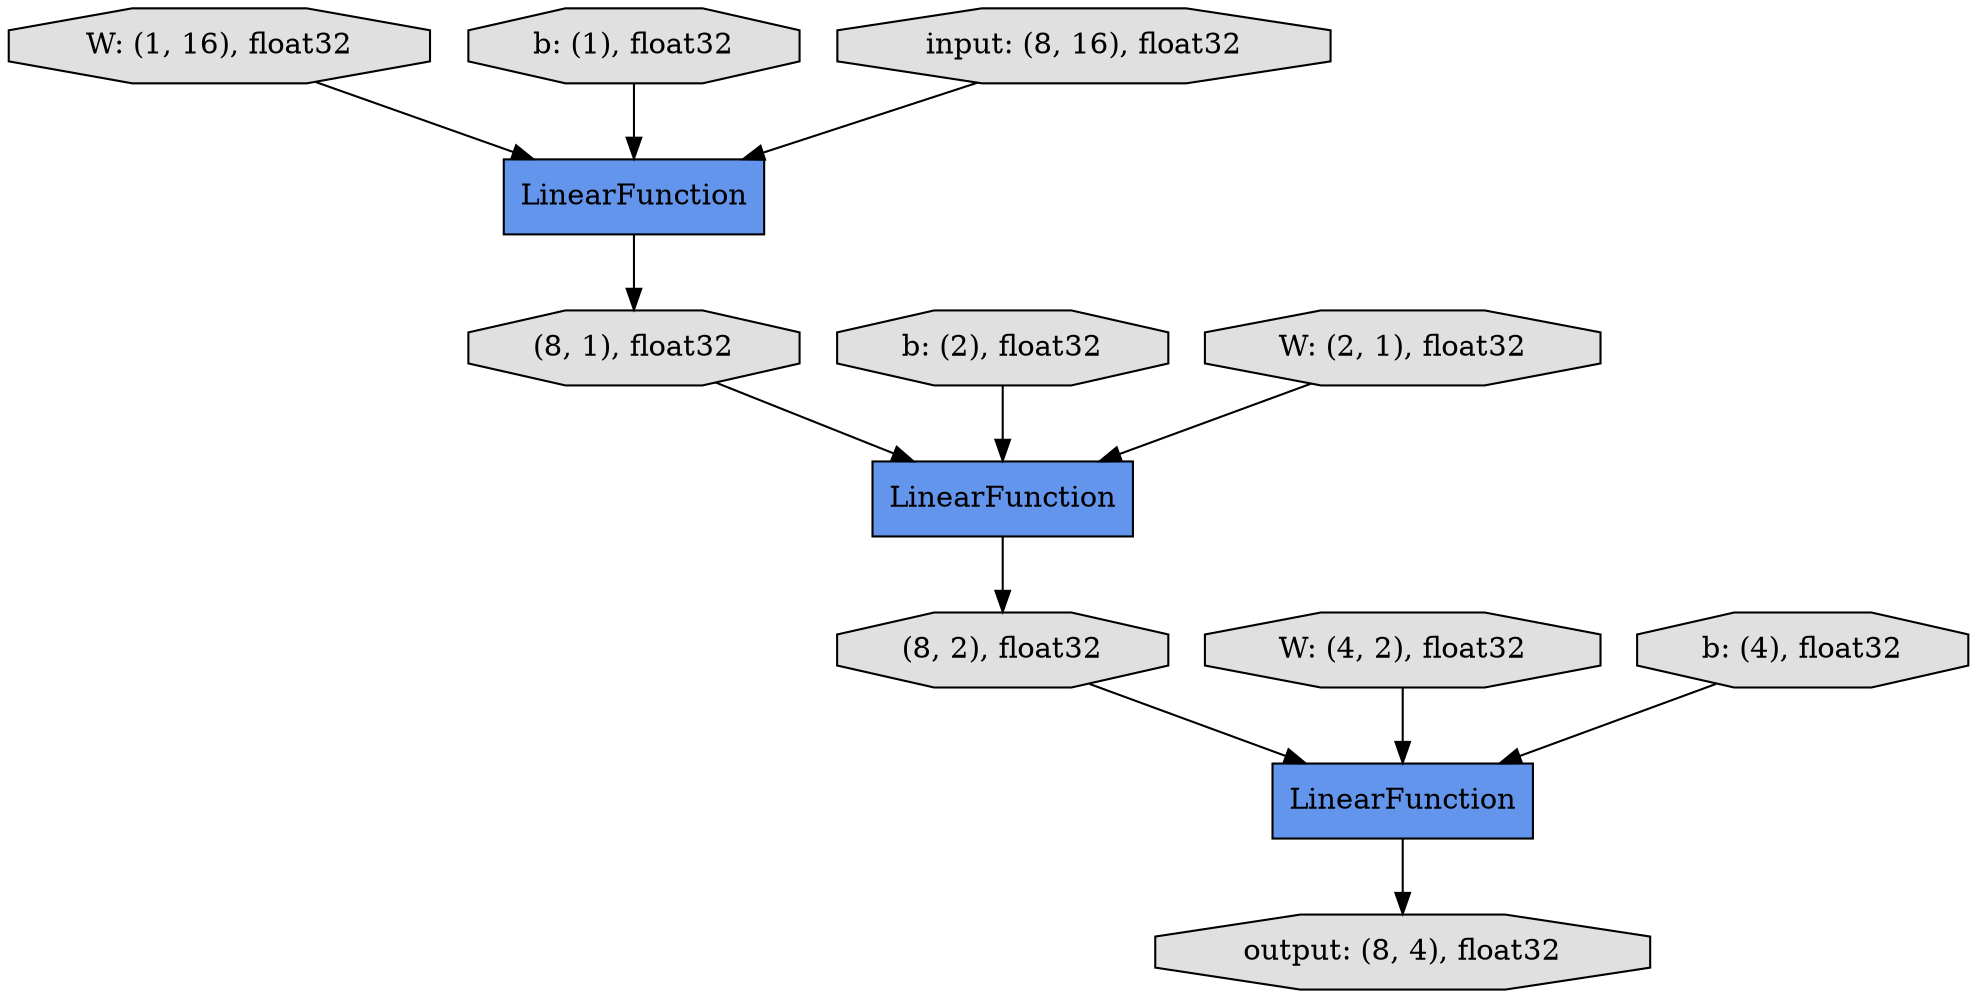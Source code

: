 digraph graphname{rankdir=TB;140718651134976 [label="W: (1, 16), float32",shape="octagon",fillcolor="#E0E0E0",style="filled"];140718459693600 [label="W: (4, 2), float32",shape="octagon",fillcolor="#E0E0E0",style="filled"];140718458786368 [label="LinearFunction",shape="record",fillcolor="#6495ED",style="filled"];140718459195520 [label="b: (4), float32",shape="octagon",fillcolor="#E0E0E0",style="filled"];140718459582112 [label="b: (2), float32",shape="octagon",fillcolor="#E0E0E0",style="filled"];140718458786536 [label="output: (8, 4), float32",shape="octagon",fillcolor="#E0E0E0",style="filled"];140718458786032 [label="(8, 2), float32",shape="octagon",fillcolor="#E0E0E0",style="filled"];140718458842864 [label="LinearFunction",shape="record",fillcolor="#6495ED",style="filled"];140718458786088 [label="LinearFunction",shape="record",fillcolor="#6495ED",style="filled"];140718651135424 [label="b: (1), float32",shape="octagon",fillcolor="#E0E0E0",style="filled"];140718458842528 [label="input: (8, 16), float32",shape="octagon",fillcolor="#E0E0E0",style="filled"];140718459581888 [label="W: (2, 1), float32",shape="octagon",fillcolor="#E0E0E0",style="filled"];140718458843088 [label="(8, 1), float32",shape="octagon",fillcolor="#E0E0E0",style="filled"];140718458842528 -> 140718458842864;140718459581888 -> 140718458786368;140718459582112 -> 140718458786368;140718651134976 -> 140718458842864;140718459693600 -> 140718458786088;140718458786368 -> 140718458786032;140718458786088 -> 140718458786536;140718651135424 -> 140718458842864;140718458842864 -> 140718458843088;140718459195520 -> 140718458786088;140718458786032 -> 140718458786088;140718458843088 -> 140718458786368;}